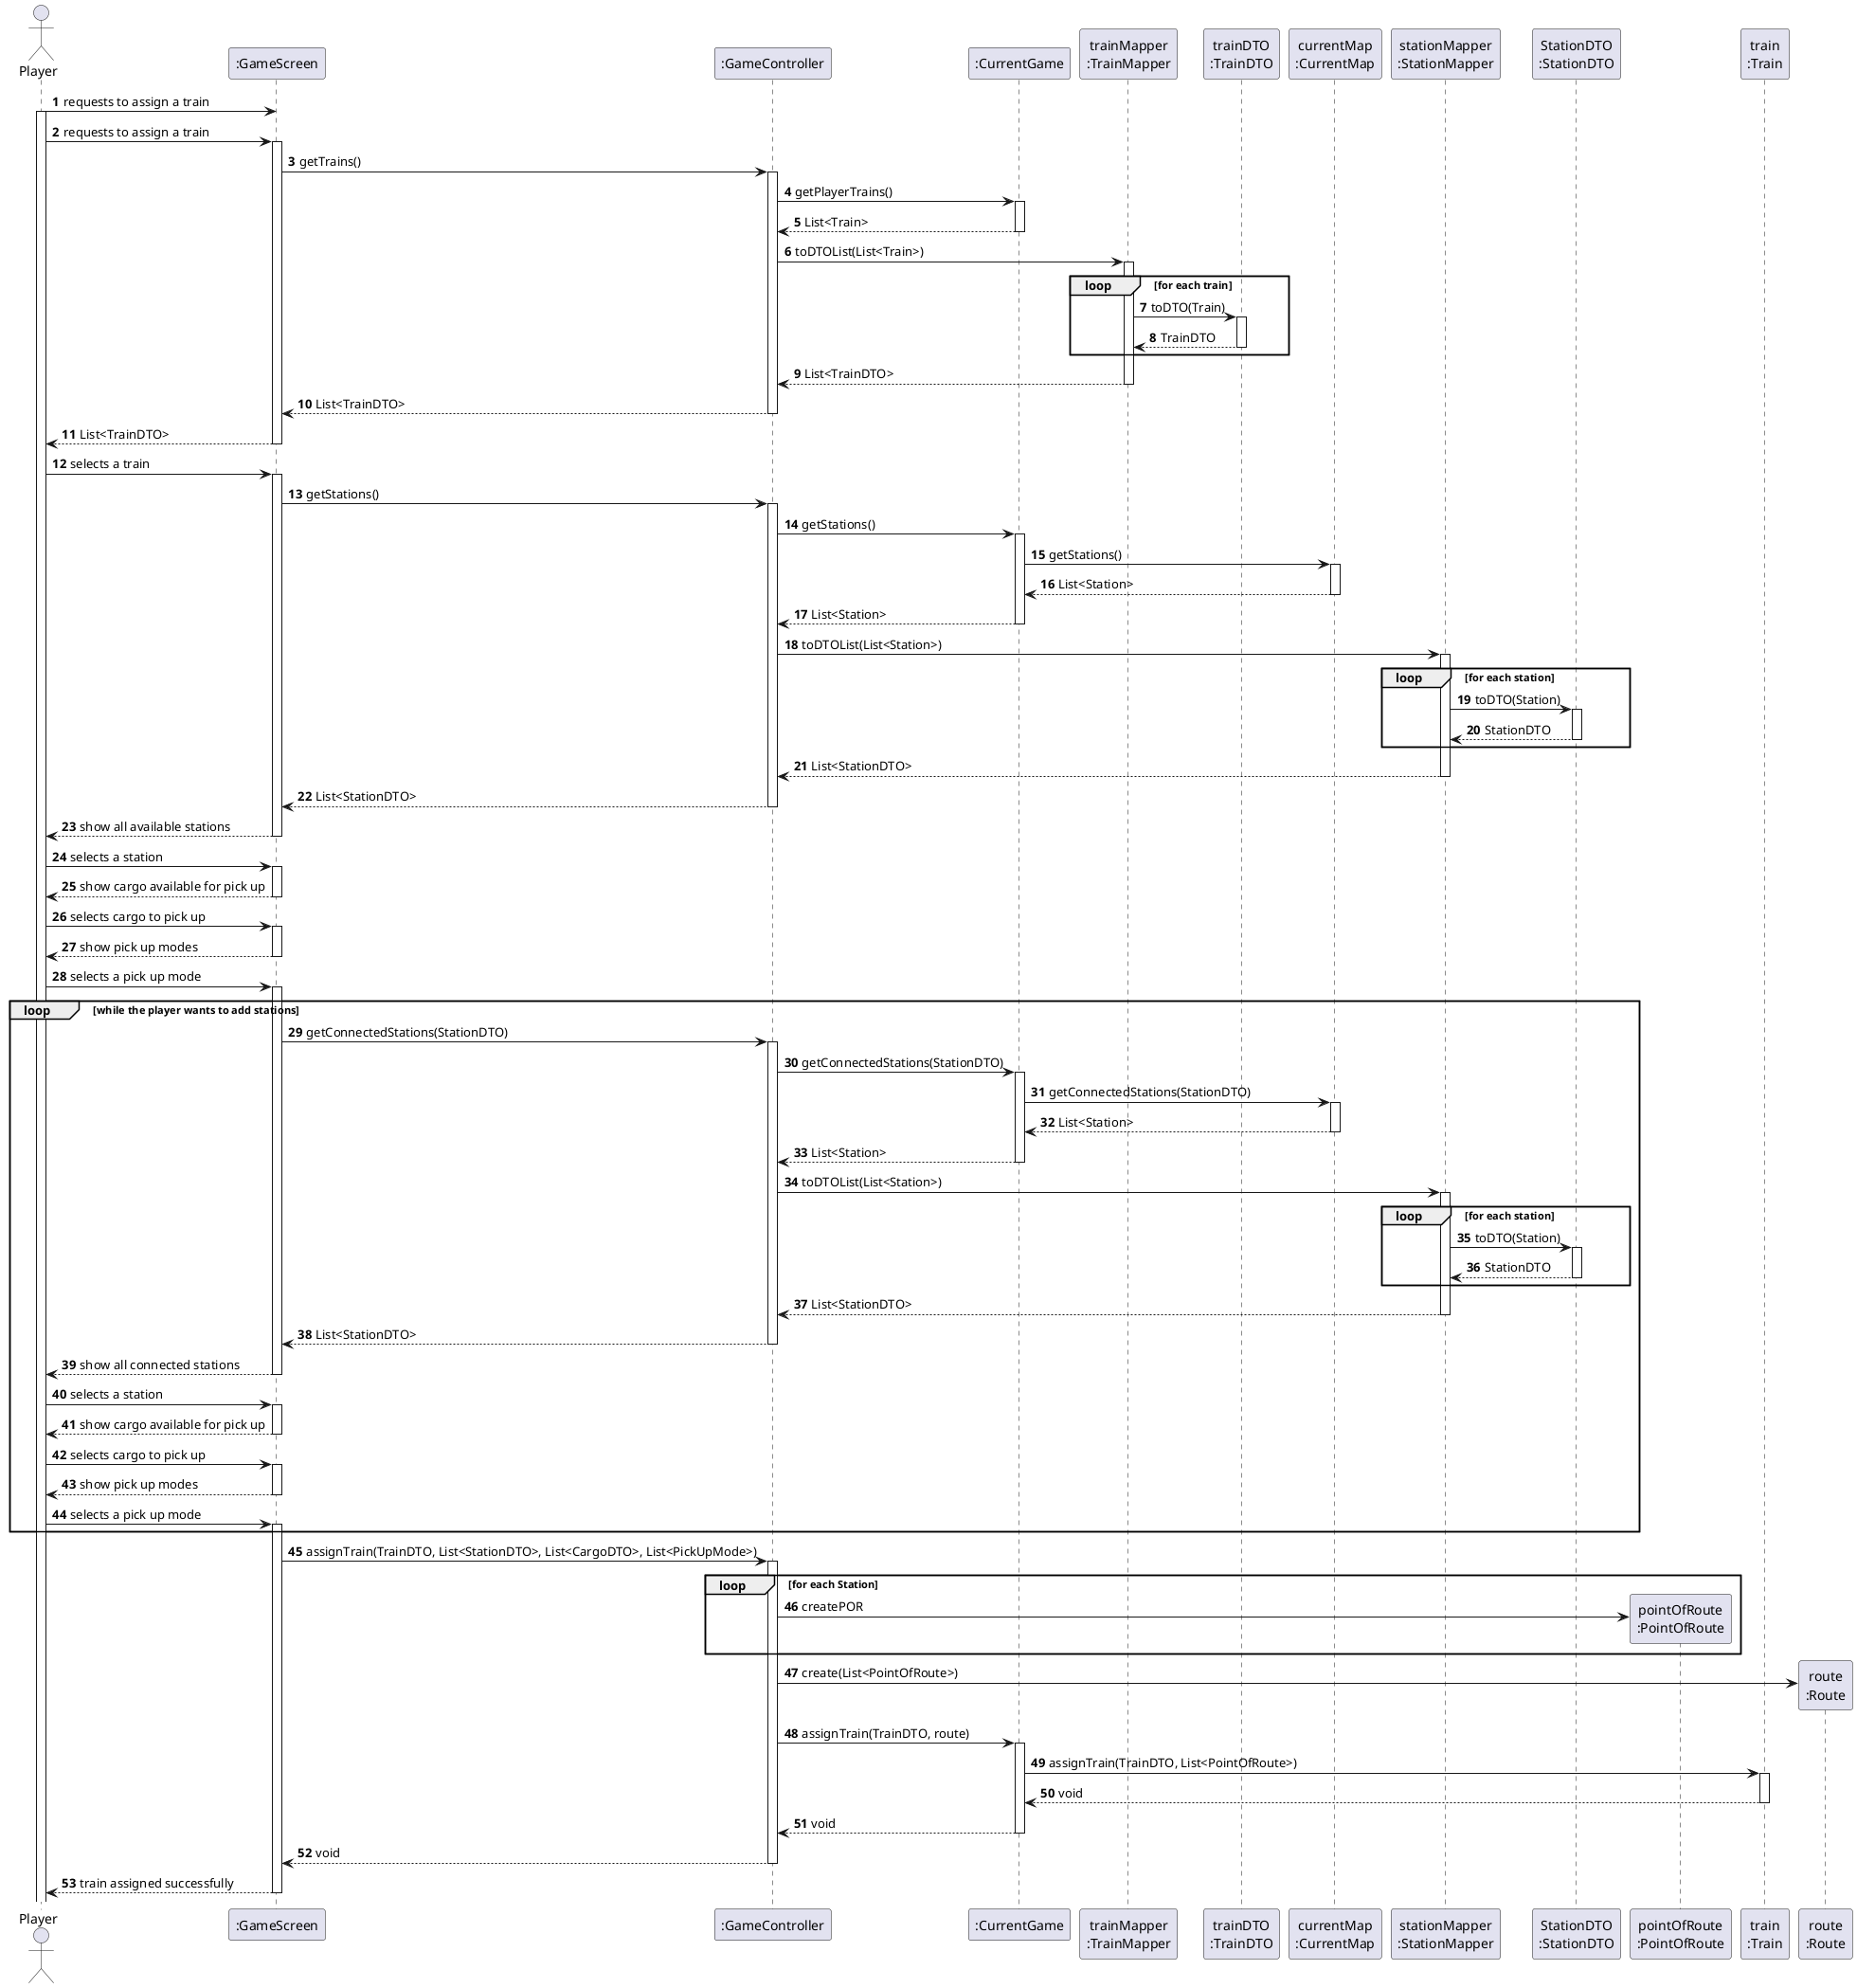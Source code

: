 @startuml
skinparam packageStyle rectangle
skinparam shadowing false
autonumber

actor "Player" as PLAYER
participant ":GameScreen" as UI
participant ":GameController" as CTRL
participant ":CurrentGame" as CG
participant "trainMapper\n:TrainMapper" as TM
participant "trainDTO\n:TrainDTO" as TDTO
participant "currentMap\n:CurrentMap" as CM
participant "stationMapper\n:StationMapper" as SM
participant "StationDTO\n:StationDTO" as SDTO
participant "pointOfRoute\n:PointOfRoute" as POR
participant "train\n:Train" as TRAIN 
participant "route\n:Route" as ROUTE
PLAYER -> UI : requests to assign a train

activate PLAYER

    PLAYER -> UI : requests to assign a train
    activate UI
        UI -> CTRL : getTrains()
        activate CTRL
            CTRL -> CG : getPlayerTrains()
            activate CG
                CG --> CTRL : List<Train>
            deactivate CG
            CTRL -> TM : toDTOList(List<Train>)
            activate TM
                loop for each train
                    TM -> TDTO : toDTO(Train)
                    activate TDTO
                    TDTO --> TM : TrainDTO
                    deactivate TDTO
                end
            TM --> CTRL : List<TrainDTO>
            deactivate TM
            CTRL --> UI : List<TrainDTO>
            deactivate CTRL
        UI --> PLAYER : List<TrainDTO>
        deactivate UI
        PLAYER -> UI : selects a train
        activate UI
            UI -> CTRL : getStations()
            activate CTRL
                CTRL -> CG : getStations()
                activate CG
                    CG -> CM : getStations()
                    activate CM
                        CM --> CG : List<Station>
                    deactivate CM
                    CG --> CTRL : List<Station>
                deactivate CG
                CTRL -> SM : toDTOList(List<Station>)
                activate SM
                    loop for each station
                        SM -> SDTO : toDTO(Station)
                        activate SDTO
                        SDTO --> SM : StationDTO
                        deactivate SDTO
                    end
                    SM --> CTRL : List<StationDTO>
                deactivate SM
                CTRL --> UI : List<StationDTO>
            deactivate CTRL
            UI --> PLAYER : show all available stations
            deactivate UI
            PLAYER -> UI : selects a station
            activate UI
            UI --> PLAYER :  show cargo available for pick up
            deactivate UI
            PLAYER -> UI : selects cargo to pick up
            activate UI
            UI --> PLAYER : show pick up modes
            deactivate UI
            PLAYER -> UI : selects a pick up mode
            activate UI
            loop while the player wants to add stations
                UI -> CTRL : getConnectedStations(StationDTO)
                activate CTRL
                    CTRL -> CG : getConnectedStations(StationDTO)
                    activate CG
                        CG -> CM : getConnectedStations(StationDTO)
                        activate CM
                            CM --> CG : List<Station>
                        deactivate CM
                        CG --> CTRL : List<Station>
                    deactivate CG
                    CTRL -> SM : toDTOList(List<Station>)
                    activate SM
                        loop for each station
                            SM -> SDTO : toDTO(Station)
                            activate SDTO
                            SDTO --> SM : StationDTO
                            deactivate SDTO
                        end
                        SM --> CTRL : List<StationDTO>
                    deactivate SM
                    CTRL --> UI : List<StationDTO>
                deactivate CTRL
                UI --> PLAYER : show all connected stations
                deactivate UI
                PLAYER -> UI : selects a station
                activate UI
                UI --> PLAYER :  show cargo available for pick up
                deactivate UI
                PLAYER -> UI : selects cargo to pick up
                activate UI
                UI --> PLAYER : show pick up modes
                deactivate UI
                PLAYER -> UI : selects a pick up mode
                activate UI
            end
            UI -> CTRL : assignTrain(TrainDTO, List<StationDTO>, List<CargoDTO>, List<PickUpMode>)
            activate CTRL
                loop for each Station
                    CTRL -> POR **: createPOR
                end 
                CTRL -> ROUTE **: create(List<PointOfRoute>) 
                CTRL -> CG : assignTrain(TrainDTO, route)
                activate CG
                    CG -> TRAIN : assignTrain(TrainDTO, List<PointOfRoute>)
                    activate TRAIN
                        TRAIN --> CG : void
                    deactivate TRAIN
                    CG --> CTRL : void
                deactivate CG
                CTRL --> UI : void
            deactivate CTRL
            UI --> PLAYER : train assigned successfully
            deactivate UI
    @enduml
